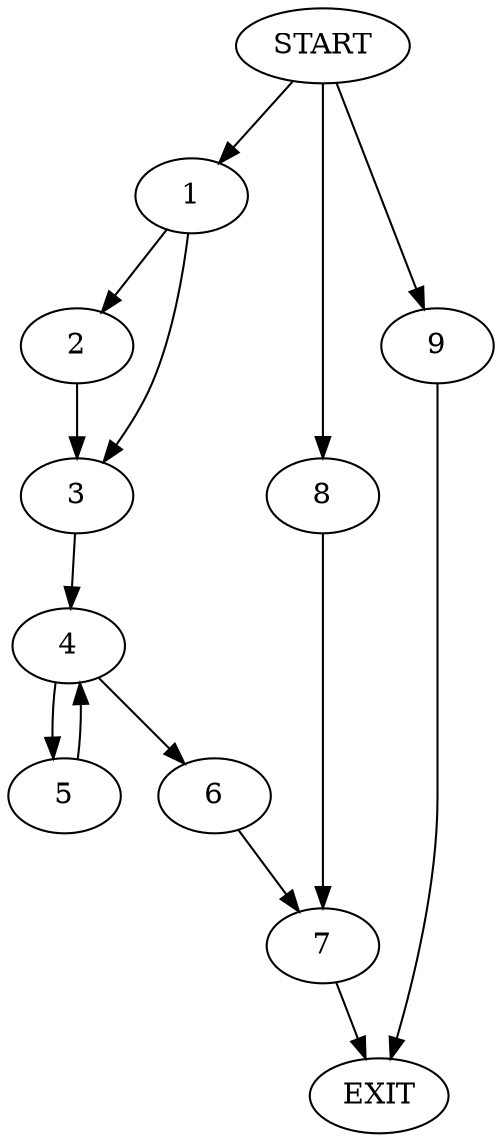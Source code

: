 digraph {
0 [label="START"]
10 [label="EXIT"]
0 -> 1
1 -> 2
1 -> 3
2 -> 3
3 -> 4
4 -> 5
4 -> 6
5 -> 4
6 -> 7
7 -> 10
0 -> 8
8 -> 7
0 -> 9
9 -> 10
}

